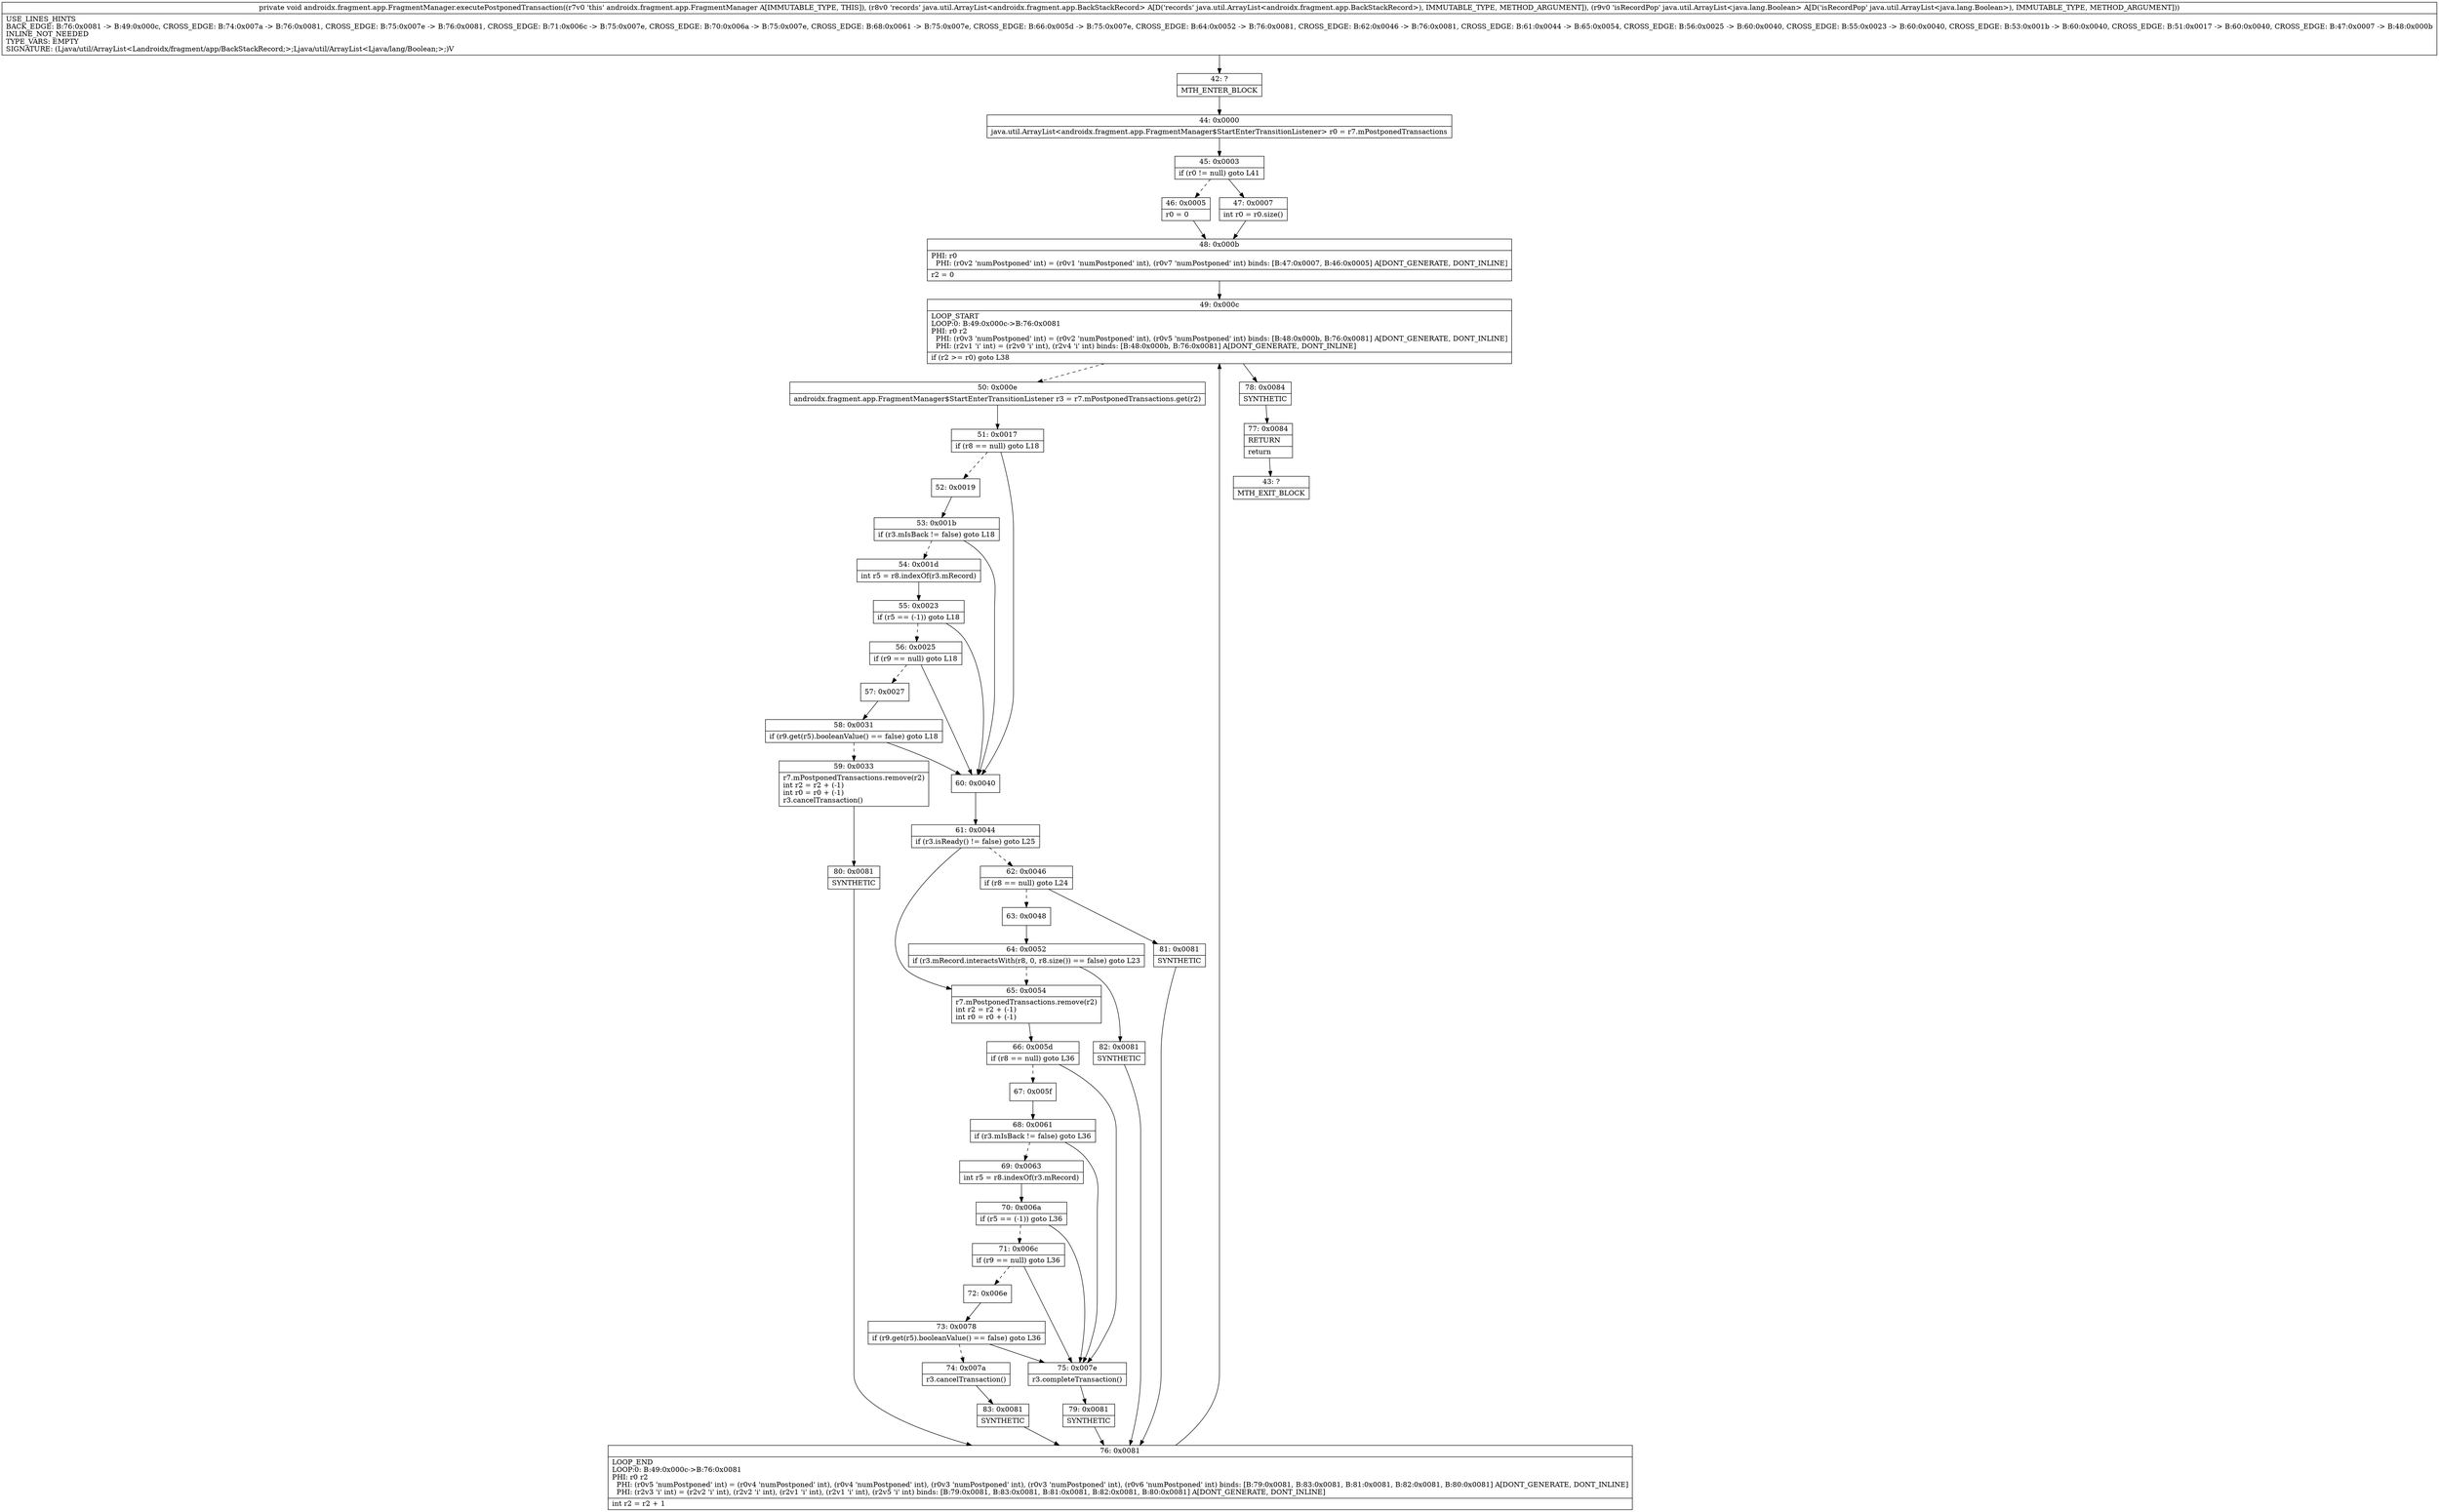 digraph "CFG forandroidx.fragment.app.FragmentManager.executePostponedTransaction(Ljava\/util\/ArrayList;Ljava\/util\/ArrayList;)V" {
Node_42 [shape=record,label="{42\:\ ?|MTH_ENTER_BLOCK\l}"];
Node_44 [shape=record,label="{44\:\ 0x0000|java.util.ArrayList\<androidx.fragment.app.FragmentManager$StartEnterTransitionListener\> r0 = r7.mPostponedTransactions\l}"];
Node_45 [shape=record,label="{45\:\ 0x0003|if (r0 != null) goto L41\l}"];
Node_46 [shape=record,label="{46\:\ 0x0005|r0 = 0\l}"];
Node_48 [shape=record,label="{48\:\ 0x000b|PHI: r0 \l  PHI: (r0v2 'numPostponed' int) = (r0v1 'numPostponed' int), (r0v7 'numPostponed' int) binds: [B:47:0x0007, B:46:0x0005] A[DONT_GENERATE, DONT_INLINE]\l|r2 = 0\l}"];
Node_49 [shape=record,label="{49\:\ 0x000c|LOOP_START\lLOOP:0: B:49:0x000c\-\>B:76:0x0081\lPHI: r0 r2 \l  PHI: (r0v3 'numPostponed' int) = (r0v2 'numPostponed' int), (r0v5 'numPostponed' int) binds: [B:48:0x000b, B:76:0x0081] A[DONT_GENERATE, DONT_INLINE]\l  PHI: (r2v1 'i' int) = (r2v0 'i' int), (r2v4 'i' int) binds: [B:48:0x000b, B:76:0x0081] A[DONT_GENERATE, DONT_INLINE]\l|if (r2 \>= r0) goto L38\l}"];
Node_50 [shape=record,label="{50\:\ 0x000e|androidx.fragment.app.FragmentManager$StartEnterTransitionListener r3 = r7.mPostponedTransactions.get(r2)\l}"];
Node_51 [shape=record,label="{51\:\ 0x0017|if (r8 == null) goto L18\l}"];
Node_52 [shape=record,label="{52\:\ 0x0019}"];
Node_53 [shape=record,label="{53\:\ 0x001b|if (r3.mIsBack != false) goto L18\l}"];
Node_54 [shape=record,label="{54\:\ 0x001d|int r5 = r8.indexOf(r3.mRecord)\l}"];
Node_55 [shape=record,label="{55\:\ 0x0023|if (r5 == (\-1)) goto L18\l}"];
Node_56 [shape=record,label="{56\:\ 0x0025|if (r9 == null) goto L18\l}"];
Node_57 [shape=record,label="{57\:\ 0x0027}"];
Node_58 [shape=record,label="{58\:\ 0x0031|if (r9.get(r5).booleanValue() == false) goto L18\l}"];
Node_59 [shape=record,label="{59\:\ 0x0033|r7.mPostponedTransactions.remove(r2)\lint r2 = r2 + (\-1)\lint r0 = r0 + (\-1)\lr3.cancelTransaction()\l}"];
Node_80 [shape=record,label="{80\:\ 0x0081|SYNTHETIC\l}"];
Node_76 [shape=record,label="{76\:\ 0x0081|LOOP_END\lLOOP:0: B:49:0x000c\-\>B:76:0x0081\lPHI: r0 r2 \l  PHI: (r0v5 'numPostponed' int) = (r0v4 'numPostponed' int), (r0v4 'numPostponed' int), (r0v3 'numPostponed' int), (r0v3 'numPostponed' int), (r0v6 'numPostponed' int) binds: [B:79:0x0081, B:83:0x0081, B:81:0x0081, B:82:0x0081, B:80:0x0081] A[DONT_GENERATE, DONT_INLINE]\l  PHI: (r2v3 'i' int) = (r2v2 'i' int), (r2v2 'i' int), (r2v1 'i' int), (r2v1 'i' int), (r2v5 'i' int) binds: [B:79:0x0081, B:83:0x0081, B:81:0x0081, B:82:0x0081, B:80:0x0081] A[DONT_GENERATE, DONT_INLINE]\l|int r2 = r2 + 1\l}"];
Node_60 [shape=record,label="{60\:\ 0x0040}"];
Node_61 [shape=record,label="{61\:\ 0x0044|if (r3.isReady() != false) goto L25\l}"];
Node_62 [shape=record,label="{62\:\ 0x0046|if (r8 == null) goto L24\l}"];
Node_63 [shape=record,label="{63\:\ 0x0048}"];
Node_64 [shape=record,label="{64\:\ 0x0052|if (r3.mRecord.interactsWith(r8, 0, r8.size()) == false) goto L23\l}"];
Node_82 [shape=record,label="{82\:\ 0x0081|SYNTHETIC\l}"];
Node_81 [shape=record,label="{81\:\ 0x0081|SYNTHETIC\l}"];
Node_65 [shape=record,label="{65\:\ 0x0054|r7.mPostponedTransactions.remove(r2)\lint r2 = r2 + (\-1)\lint r0 = r0 + (\-1)\l}"];
Node_66 [shape=record,label="{66\:\ 0x005d|if (r8 == null) goto L36\l}"];
Node_67 [shape=record,label="{67\:\ 0x005f}"];
Node_68 [shape=record,label="{68\:\ 0x0061|if (r3.mIsBack != false) goto L36\l}"];
Node_69 [shape=record,label="{69\:\ 0x0063|int r5 = r8.indexOf(r3.mRecord)\l}"];
Node_70 [shape=record,label="{70\:\ 0x006a|if (r5 == (\-1)) goto L36\l}"];
Node_71 [shape=record,label="{71\:\ 0x006c|if (r9 == null) goto L36\l}"];
Node_72 [shape=record,label="{72\:\ 0x006e}"];
Node_73 [shape=record,label="{73\:\ 0x0078|if (r9.get(r5).booleanValue() == false) goto L36\l}"];
Node_74 [shape=record,label="{74\:\ 0x007a|r3.cancelTransaction()\l}"];
Node_83 [shape=record,label="{83\:\ 0x0081|SYNTHETIC\l}"];
Node_75 [shape=record,label="{75\:\ 0x007e|r3.completeTransaction()\l}"];
Node_79 [shape=record,label="{79\:\ 0x0081|SYNTHETIC\l}"];
Node_78 [shape=record,label="{78\:\ 0x0084|SYNTHETIC\l}"];
Node_77 [shape=record,label="{77\:\ 0x0084|RETURN\l|return\l}"];
Node_43 [shape=record,label="{43\:\ ?|MTH_EXIT_BLOCK\l}"];
Node_47 [shape=record,label="{47\:\ 0x0007|int r0 = r0.size()\l}"];
MethodNode[shape=record,label="{private void androidx.fragment.app.FragmentManager.executePostponedTransaction((r7v0 'this' androidx.fragment.app.FragmentManager A[IMMUTABLE_TYPE, THIS]), (r8v0 'records' java.util.ArrayList\<androidx.fragment.app.BackStackRecord\> A[D('records' java.util.ArrayList\<androidx.fragment.app.BackStackRecord\>), IMMUTABLE_TYPE, METHOD_ARGUMENT]), (r9v0 'isRecordPop' java.util.ArrayList\<java.lang.Boolean\> A[D('isRecordPop' java.util.ArrayList\<java.lang.Boolean\>), IMMUTABLE_TYPE, METHOD_ARGUMENT]))  | USE_LINES_HINTS\lBACK_EDGE: B:76:0x0081 \-\> B:49:0x000c, CROSS_EDGE: B:74:0x007a \-\> B:76:0x0081, CROSS_EDGE: B:75:0x007e \-\> B:76:0x0081, CROSS_EDGE: B:71:0x006c \-\> B:75:0x007e, CROSS_EDGE: B:70:0x006a \-\> B:75:0x007e, CROSS_EDGE: B:68:0x0061 \-\> B:75:0x007e, CROSS_EDGE: B:66:0x005d \-\> B:75:0x007e, CROSS_EDGE: B:64:0x0052 \-\> B:76:0x0081, CROSS_EDGE: B:62:0x0046 \-\> B:76:0x0081, CROSS_EDGE: B:61:0x0044 \-\> B:65:0x0054, CROSS_EDGE: B:56:0x0025 \-\> B:60:0x0040, CROSS_EDGE: B:55:0x0023 \-\> B:60:0x0040, CROSS_EDGE: B:53:0x001b \-\> B:60:0x0040, CROSS_EDGE: B:51:0x0017 \-\> B:60:0x0040, CROSS_EDGE: B:47:0x0007 \-\> B:48:0x000b\lINLINE_NOT_NEEDED\lTYPE_VARS: EMPTY\lSIGNATURE: (Ljava\/util\/ArrayList\<Landroidx\/fragment\/app\/BackStackRecord;\>;Ljava\/util\/ArrayList\<Ljava\/lang\/Boolean;\>;)V\l}"];
MethodNode -> Node_42;Node_42 -> Node_44;
Node_44 -> Node_45;
Node_45 -> Node_46[style=dashed];
Node_45 -> Node_47;
Node_46 -> Node_48;
Node_48 -> Node_49;
Node_49 -> Node_50[style=dashed];
Node_49 -> Node_78;
Node_50 -> Node_51;
Node_51 -> Node_52[style=dashed];
Node_51 -> Node_60;
Node_52 -> Node_53;
Node_53 -> Node_54[style=dashed];
Node_53 -> Node_60;
Node_54 -> Node_55;
Node_55 -> Node_56[style=dashed];
Node_55 -> Node_60;
Node_56 -> Node_57[style=dashed];
Node_56 -> Node_60;
Node_57 -> Node_58;
Node_58 -> Node_59[style=dashed];
Node_58 -> Node_60;
Node_59 -> Node_80;
Node_80 -> Node_76;
Node_76 -> Node_49;
Node_60 -> Node_61;
Node_61 -> Node_62[style=dashed];
Node_61 -> Node_65;
Node_62 -> Node_63[style=dashed];
Node_62 -> Node_81;
Node_63 -> Node_64;
Node_64 -> Node_65[style=dashed];
Node_64 -> Node_82;
Node_82 -> Node_76;
Node_81 -> Node_76;
Node_65 -> Node_66;
Node_66 -> Node_67[style=dashed];
Node_66 -> Node_75;
Node_67 -> Node_68;
Node_68 -> Node_69[style=dashed];
Node_68 -> Node_75;
Node_69 -> Node_70;
Node_70 -> Node_71[style=dashed];
Node_70 -> Node_75;
Node_71 -> Node_72[style=dashed];
Node_71 -> Node_75;
Node_72 -> Node_73;
Node_73 -> Node_74[style=dashed];
Node_73 -> Node_75;
Node_74 -> Node_83;
Node_83 -> Node_76;
Node_75 -> Node_79;
Node_79 -> Node_76;
Node_78 -> Node_77;
Node_77 -> Node_43;
Node_47 -> Node_48;
}

